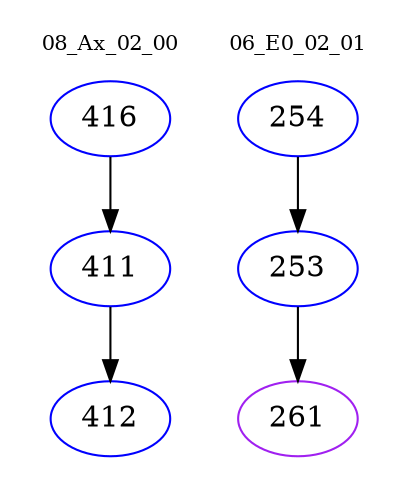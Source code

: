 digraph{
subgraph cluster_0 {
color = white
label = "08_Ax_02_00";
fontsize=10;
T0_416 [label="416", color="blue"]
T0_416 -> T0_411 [color="black"]
T0_411 [label="411", color="blue"]
T0_411 -> T0_412 [color="black"]
T0_412 [label="412", color="blue"]
}
subgraph cluster_1 {
color = white
label = "06_E0_02_01";
fontsize=10;
T1_254 [label="254", color="blue"]
T1_254 -> T1_253 [color="black"]
T1_253 [label="253", color="blue"]
T1_253 -> T1_261 [color="black"]
T1_261 [label="261", color="purple"]
}
}
